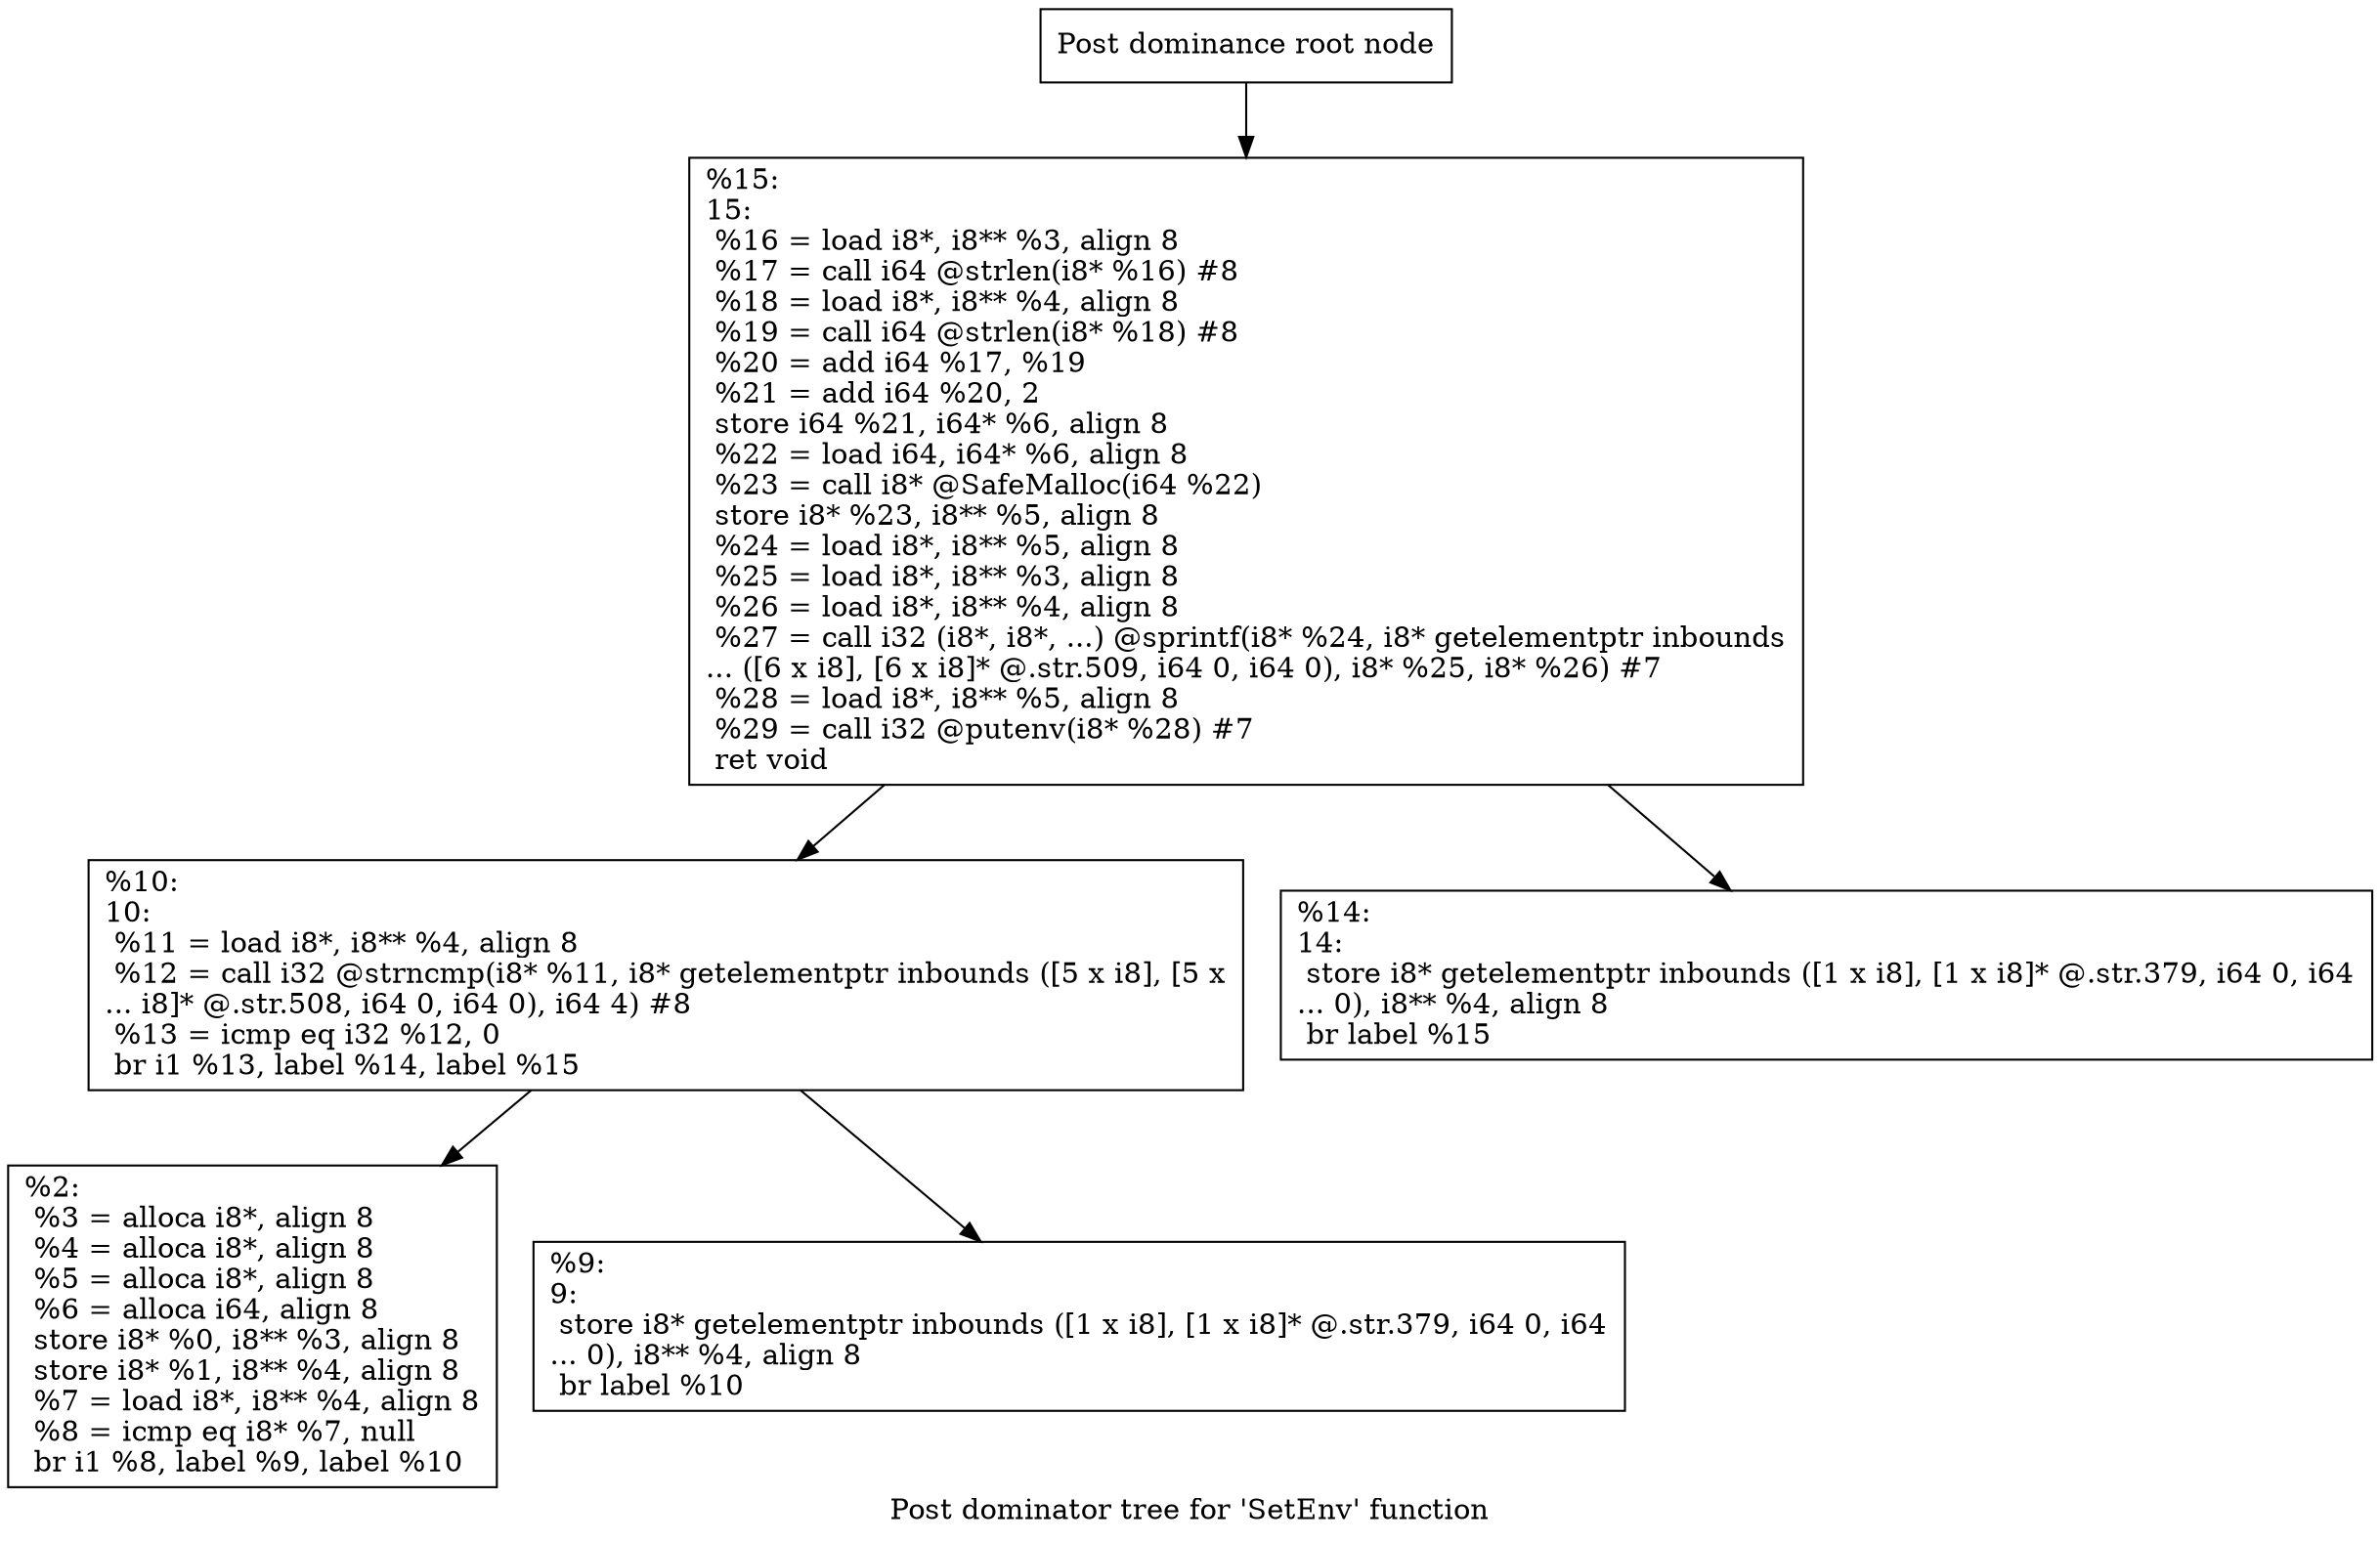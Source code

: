 digraph "Post dominator tree for 'SetEnv' function" {
	label="Post dominator tree for 'SetEnv' function";

	Node0x26dc4c0 [shape=record,label="{Post dominance root node}"];
	Node0x26dc4c0 -> Node0x27170d0;
	Node0x27170d0 [shape=record,label="{%15:\l15:                                               \l  %16 = load i8*, i8** %3, align 8\l  %17 = call i64 @strlen(i8* %16) #8\l  %18 = load i8*, i8** %4, align 8\l  %19 = call i64 @strlen(i8* %18) #8\l  %20 = add i64 %17, %19\l  %21 = add i64 %20, 2\l  store i64 %21, i64* %6, align 8\l  %22 = load i64, i64* %6, align 8\l  %23 = call i8* @SafeMalloc(i64 %22)\l  store i8* %23, i8** %5, align 8\l  %24 = load i8*, i8** %5, align 8\l  %25 = load i8*, i8** %3, align 8\l  %26 = load i8*, i8** %4, align 8\l  %27 = call i32 (i8*, i8*, ...) @sprintf(i8* %24, i8* getelementptr inbounds\l... ([6 x i8], [6 x i8]* @.str.509, i64 0, i64 0), i8* %25, i8* %26) #7\l  %28 = load i8*, i8** %5, align 8\l  %29 = call i32 @putenv(i8* %28) #7\l  ret void\l}"];
	Node0x27170d0 -> Node0x2712440;
	Node0x27170d0 -> Node0x2712480;
	Node0x2712440 [shape=record,label="{%10:\l10:                                               \l  %11 = load i8*, i8** %4, align 8\l  %12 = call i32 @strncmp(i8* %11, i8* getelementptr inbounds ([5 x i8], [5 x\l... i8]* @.str.508, i64 0, i64 0), i64 4) #8\l  %13 = icmp eq i32 %12, 0\l  br i1 %13, label %14, label %15\l}"];
	Node0x2712440 -> Node0x27174d0;
	Node0x2712440 -> Node0x27124c0;
	Node0x27174d0 [shape=record,label="{%2:\l  %3 = alloca i8*, align 8\l  %4 = alloca i8*, align 8\l  %5 = alloca i8*, align 8\l  %6 = alloca i64, align 8\l  store i8* %0, i8** %3, align 8\l  store i8* %1, i8** %4, align 8\l  %7 = load i8*, i8** %4, align 8\l  %8 = icmp eq i8* %7, null\l  br i1 %8, label %9, label %10\l}"];
	Node0x27124c0 [shape=record,label="{%9:\l9:                                                \l  store i8* getelementptr inbounds ([1 x i8], [1 x i8]* @.str.379, i64 0, i64\l... 0), i8** %4, align 8\l  br label %10\l}"];
	Node0x2712480 [shape=record,label="{%14:\l14:                                               \l  store i8* getelementptr inbounds ([1 x i8], [1 x i8]* @.str.379, i64 0, i64\l... 0), i8** %4, align 8\l  br label %15\l}"];
}
